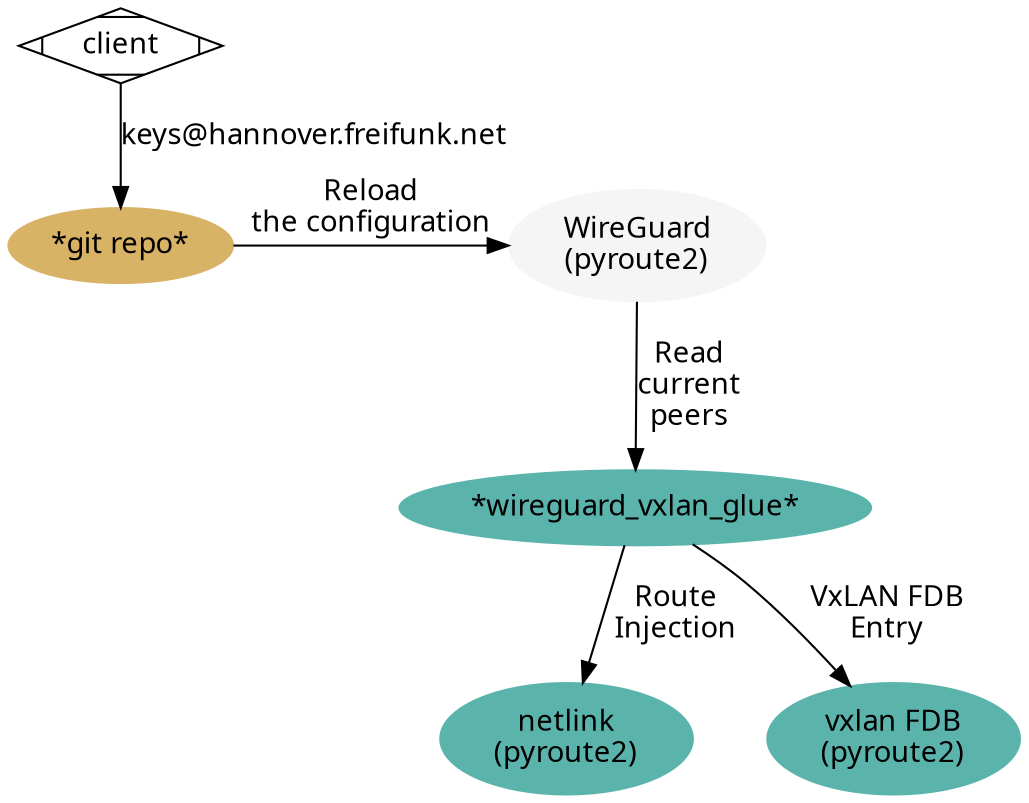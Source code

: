 # http://www.graphviz.org/content/cluster

digraph G {
  graph [fontname = "Handlee"];
  node [fontname = "Handlee"];
  edge [fontname = "Handlee"];

  bgcolor=transparent;

  subgraph git_repo {
    style=filled;
    color=lightgrey;
    style="dotted"
    node [style=filled,color="#d8b365"];
    git_repo [label="*git repo*"];
    fontsize = 20;
  }

  subgraph wireguard {
    node [style=filled,color="#f5f5f5"];
    style="dotted"
    wireguard [label="WireGuard\n(pyroute2)"];
    fontsize = 20;
    color=blue
  }

  subgraph wireguard_vxlan_glue {
    node [style=filled,color="#5ab4ac"];
    style="dotted"
    color=blue;
    label = "*wireguard_vxlan_glue*";
    fontsize = 20;
    color=blue
    wireguard -> wireguard_vxlan_glue -> netlink -> vxlan [style=invis];
    wireguard_vxlan_glue [label="*wireguard_vxlan_glue*"];
    netlink [label="netlink\n(pyroute2)"];
    vxlan [label="vxlan FDB\n(pyroute2)"];
  }
  client -> git_repo [label="keys@hannover.freifunk.net"];
  wireguard -> wireguard_vxlan_glue[label="Read\ncurrent\npeers"];
  git_repo -> wireguard [label="Reload\nthe configuration"];
  wireguard_vxlan_glue -> netlink [label="Route\nInjection"];
  wireguard_vxlan_glue -> vxlan [label="VxLAN FDB\nEntry"];

  client [shape=Mdiamond];
  {rank=same git_repo wireguard}
  {rank=same netlink vxlan}
}
